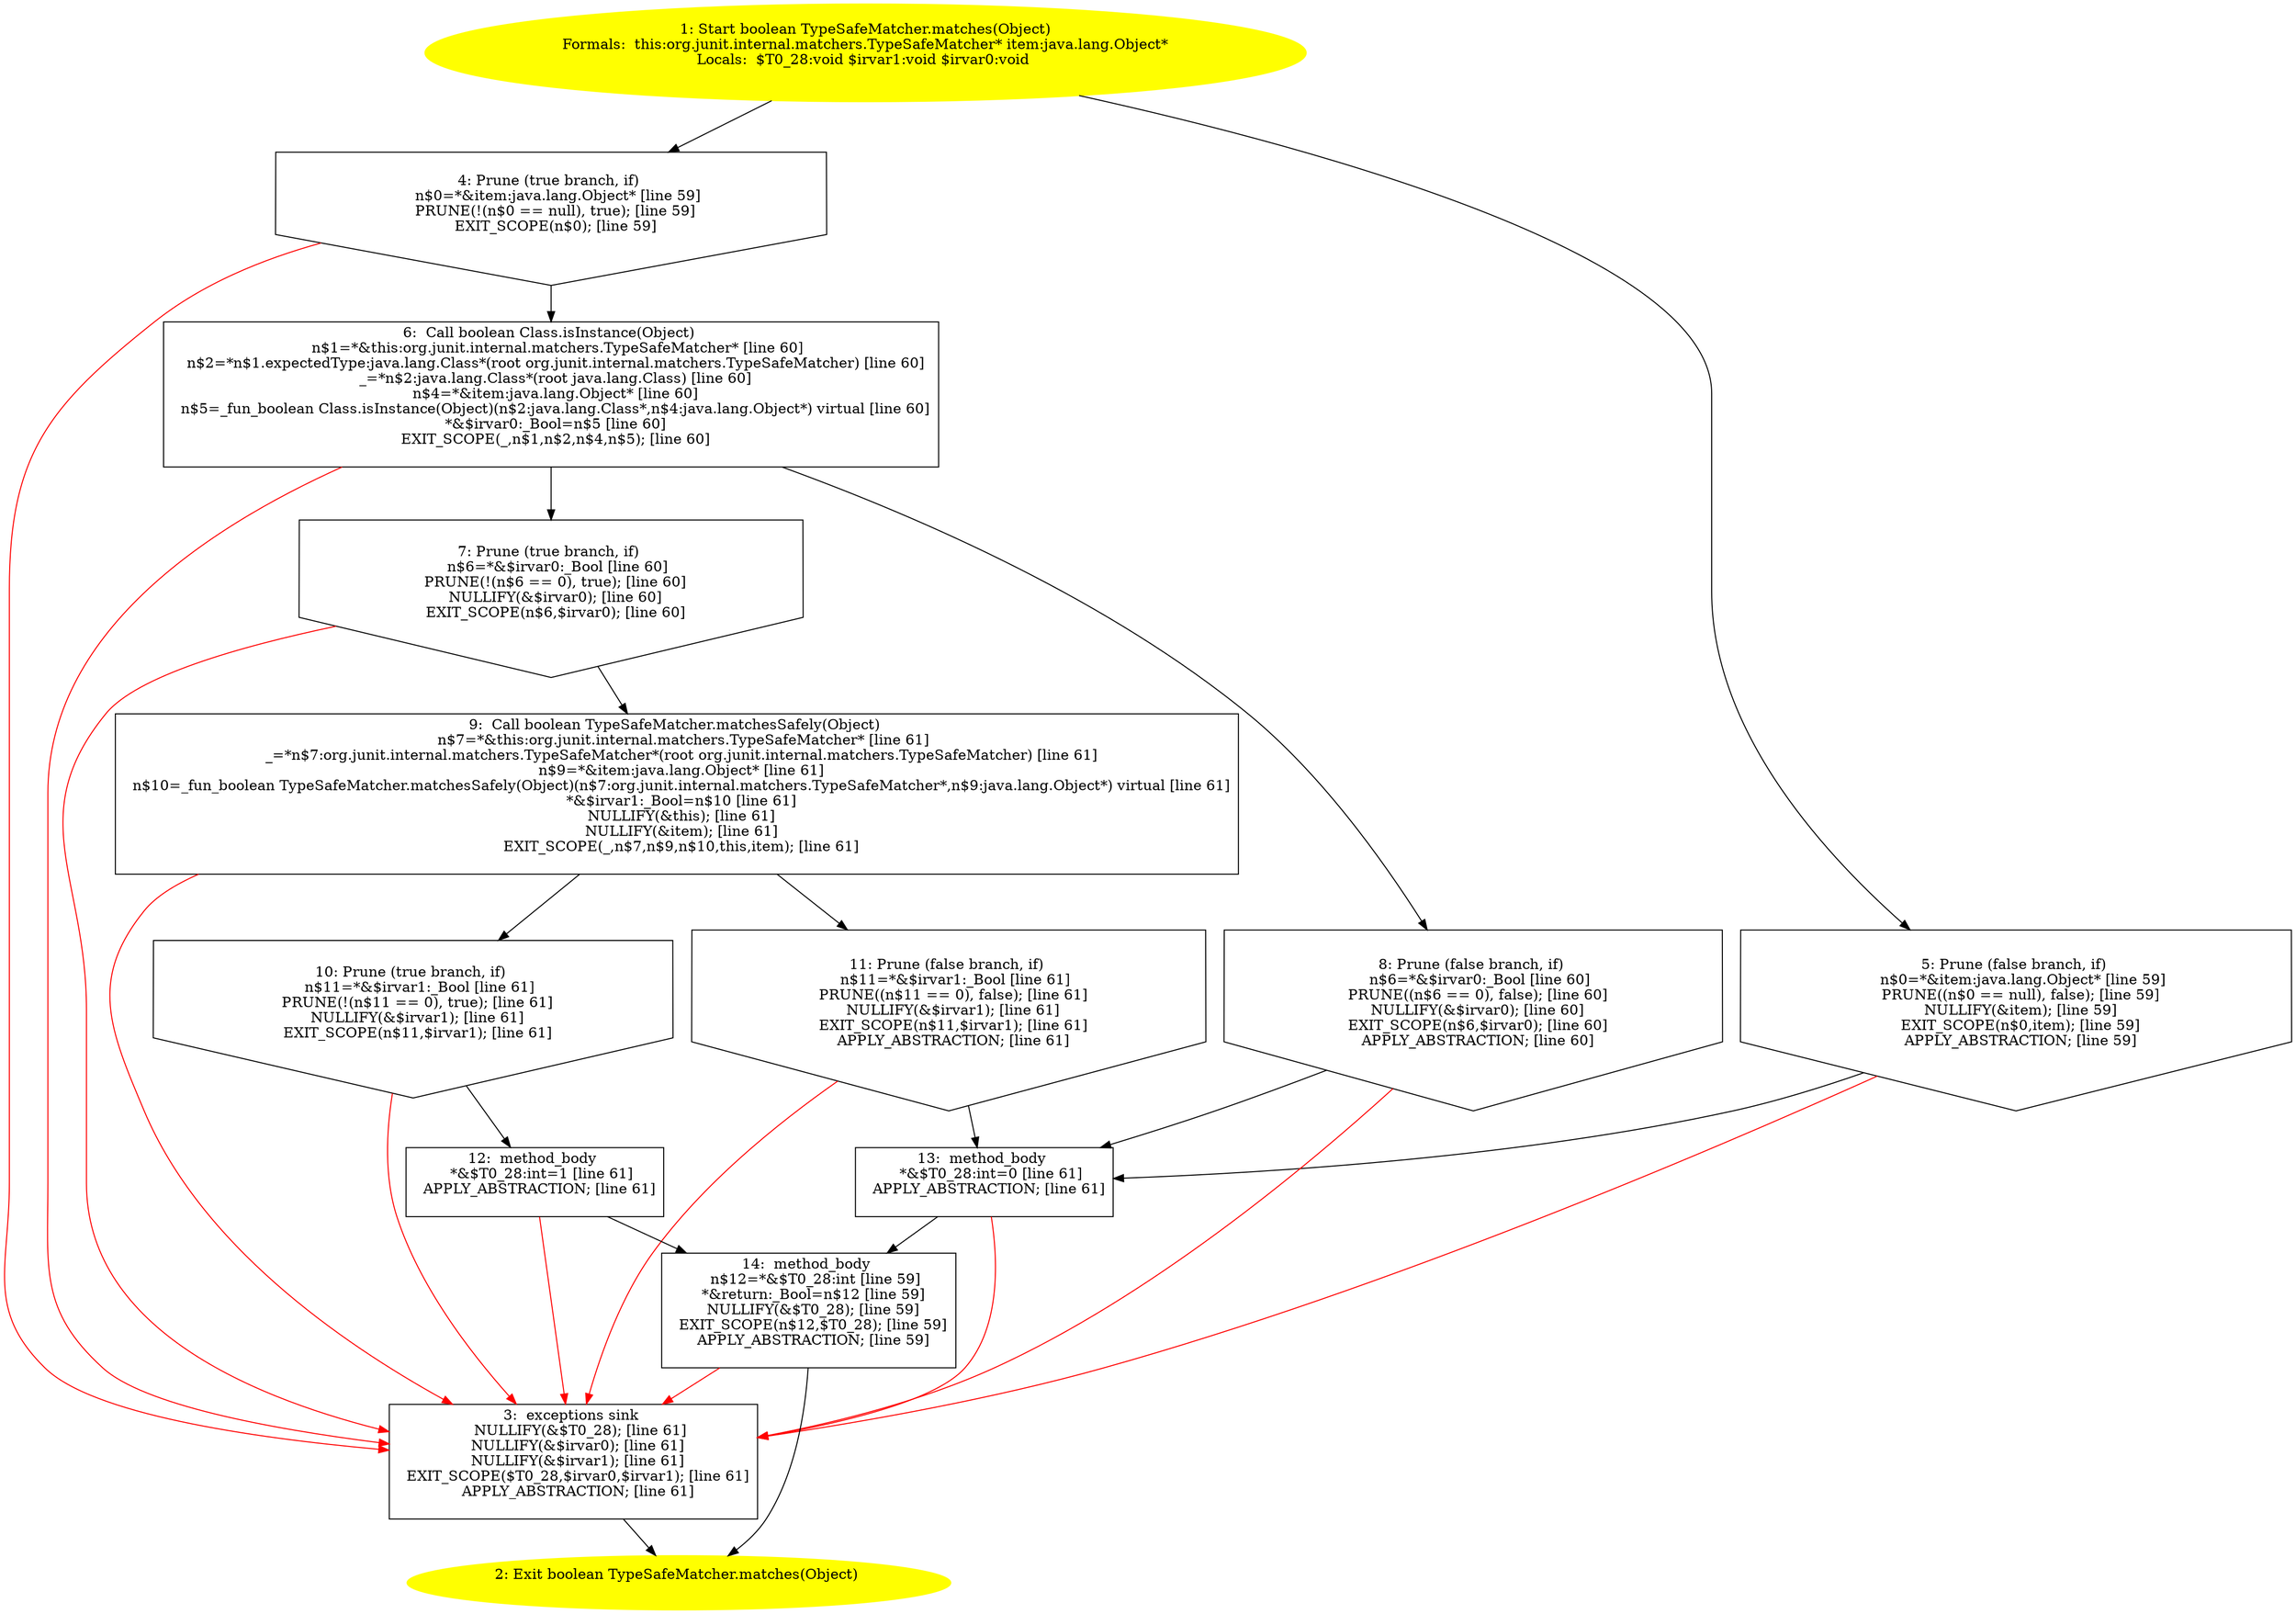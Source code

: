 /* @generated */
digraph cfg {
"org.junit.internal.matchers.TypeSafeMatcher.matches(java.lang.Object):boolean.50a740c8e71e5cdd9ed5004f1dbf5e12_1" [label="1: Start boolean TypeSafeMatcher.matches(Object)\nFormals:  this:org.junit.internal.matchers.TypeSafeMatcher* item:java.lang.Object*\nLocals:  $T0_28:void $irvar1:void $irvar0:void \n  " color=yellow style=filled]
	

	 "org.junit.internal.matchers.TypeSafeMatcher.matches(java.lang.Object):boolean.50a740c8e71e5cdd9ed5004f1dbf5e12_1" -> "org.junit.internal.matchers.TypeSafeMatcher.matches(java.lang.Object):boolean.50a740c8e71e5cdd9ed5004f1dbf5e12_4" ;
	 "org.junit.internal.matchers.TypeSafeMatcher.matches(java.lang.Object):boolean.50a740c8e71e5cdd9ed5004f1dbf5e12_1" -> "org.junit.internal.matchers.TypeSafeMatcher.matches(java.lang.Object):boolean.50a740c8e71e5cdd9ed5004f1dbf5e12_5" ;
"org.junit.internal.matchers.TypeSafeMatcher.matches(java.lang.Object):boolean.50a740c8e71e5cdd9ed5004f1dbf5e12_2" [label="2: Exit boolean TypeSafeMatcher.matches(Object) \n  " color=yellow style=filled]
	

"org.junit.internal.matchers.TypeSafeMatcher.matches(java.lang.Object):boolean.50a740c8e71e5cdd9ed5004f1dbf5e12_3" [label="3:  exceptions sink \n   NULLIFY(&$T0_28); [line 61]\n  NULLIFY(&$irvar0); [line 61]\n  NULLIFY(&$irvar1); [line 61]\n  EXIT_SCOPE($T0_28,$irvar0,$irvar1); [line 61]\n  APPLY_ABSTRACTION; [line 61]\n " shape="box"]
	

	 "org.junit.internal.matchers.TypeSafeMatcher.matches(java.lang.Object):boolean.50a740c8e71e5cdd9ed5004f1dbf5e12_3" -> "org.junit.internal.matchers.TypeSafeMatcher.matches(java.lang.Object):boolean.50a740c8e71e5cdd9ed5004f1dbf5e12_2" ;
"org.junit.internal.matchers.TypeSafeMatcher.matches(java.lang.Object):boolean.50a740c8e71e5cdd9ed5004f1dbf5e12_4" [label="4: Prune (true branch, if) \n   n$0=*&item:java.lang.Object* [line 59]\n  PRUNE(!(n$0 == null), true); [line 59]\n  EXIT_SCOPE(n$0); [line 59]\n " shape="invhouse"]
	

	 "org.junit.internal.matchers.TypeSafeMatcher.matches(java.lang.Object):boolean.50a740c8e71e5cdd9ed5004f1dbf5e12_4" -> "org.junit.internal.matchers.TypeSafeMatcher.matches(java.lang.Object):boolean.50a740c8e71e5cdd9ed5004f1dbf5e12_6" ;
	 "org.junit.internal.matchers.TypeSafeMatcher.matches(java.lang.Object):boolean.50a740c8e71e5cdd9ed5004f1dbf5e12_4" -> "org.junit.internal.matchers.TypeSafeMatcher.matches(java.lang.Object):boolean.50a740c8e71e5cdd9ed5004f1dbf5e12_3" [color="red" ];
"org.junit.internal.matchers.TypeSafeMatcher.matches(java.lang.Object):boolean.50a740c8e71e5cdd9ed5004f1dbf5e12_5" [label="5: Prune (false branch, if) \n   n$0=*&item:java.lang.Object* [line 59]\n  PRUNE((n$0 == null), false); [line 59]\n  NULLIFY(&item); [line 59]\n  EXIT_SCOPE(n$0,item); [line 59]\n  APPLY_ABSTRACTION; [line 59]\n " shape="invhouse"]
	

	 "org.junit.internal.matchers.TypeSafeMatcher.matches(java.lang.Object):boolean.50a740c8e71e5cdd9ed5004f1dbf5e12_5" -> "org.junit.internal.matchers.TypeSafeMatcher.matches(java.lang.Object):boolean.50a740c8e71e5cdd9ed5004f1dbf5e12_13" ;
	 "org.junit.internal.matchers.TypeSafeMatcher.matches(java.lang.Object):boolean.50a740c8e71e5cdd9ed5004f1dbf5e12_5" -> "org.junit.internal.matchers.TypeSafeMatcher.matches(java.lang.Object):boolean.50a740c8e71e5cdd9ed5004f1dbf5e12_3" [color="red" ];
"org.junit.internal.matchers.TypeSafeMatcher.matches(java.lang.Object):boolean.50a740c8e71e5cdd9ed5004f1dbf5e12_6" [label="6:  Call boolean Class.isInstance(Object) \n   n$1=*&this:org.junit.internal.matchers.TypeSafeMatcher* [line 60]\n  n$2=*n$1.expectedType:java.lang.Class*(root org.junit.internal.matchers.TypeSafeMatcher) [line 60]\n  _=*n$2:java.lang.Class*(root java.lang.Class) [line 60]\n  n$4=*&item:java.lang.Object* [line 60]\n  n$5=_fun_boolean Class.isInstance(Object)(n$2:java.lang.Class*,n$4:java.lang.Object*) virtual [line 60]\n  *&$irvar0:_Bool=n$5 [line 60]\n  EXIT_SCOPE(_,n$1,n$2,n$4,n$5); [line 60]\n " shape="box"]
	

	 "org.junit.internal.matchers.TypeSafeMatcher.matches(java.lang.Object):boolean.50a740c8e71e5cdd9ed5004f1dbf5e12_6" -> "org.junit.internal.matchers.TypeSafeMatcher.matches(java.lang.Object):boolean.50a740c8e71e5cdd9ed5004f1dbf5e12_7" ;
	 "org.junit.internal.matchers.TypeSafeMatcher.matches(java.lang.Object):boolean.50a740c8e71e5cdd9ed5004f1dbf5e12_6" -> "org.junit.internal.matchers.TypeSafeMatcher.matches(java.lang.Object):boolean.50a740c8e71e5cdd9ed5004f1dbf5e12_8" ;
	 "org.junit.internal.matchers.TypeSafeMatcher.matches(java.lang.Object):boolean.50a740c8e71e5cdd9ed5004f1dbf5e12_6" -> "org.junit.internal.matchers.TypeSafeMatcher.matches(java.lang.Object):boolean.50a740c8e71e5cdd9ed5004f1dbf5e12_3" [color="red" ];
"org.junit.internal.matchers.TypeSafeMatcher.matches(java.lang.Object):boolean.50a740c8e71e5cdd9ed5004f1dbf5e12_7" [label="7: Prune (true branch, if) \n   n$6=*&$irvar0:_Bool [line 60]\n  PRUNE(!(n$6 == 0), true); [line 60]\n  NULLIFY(&$irvar0); [line 60]\n  EXIT_SCOPE(n$6,$irvar0); [line 60]\n " shape="invhouse"]
	

	 "org.junit.internal.matchers.TypeSafeMatcher.matches(java.lang.Object):boolean.50a740c8e71e5cdd9ed5004f1dbf5e12_7" -> "org.junit.internal.matchers.TypeSafeMatcher.matches(java.lang.Object):boolean.50a740c8e71e5cdd9ed5004f1dbf5e12_9" ;
	 "org.junit.internal.matchers.TypeSafeMatcher.matches(java.lang.Object):boolean.50a740c8e71e5cdd9ed5004f1dbf5e12_7" -> "org.junit.internal.matchers.TypeSafeMatcher.matches(java.lang.Object):boolean.50a740c8e71e5cdd9ed5004f1dbf5e12_3" [color="red" ];
"org.junit.internal.matchers.TypeSafeMatcher.matches(java.lang.Object):boolean.50a740c8e71e5cdd9ed5004f1dbf5e12_8" [label="8: Prune (false branch, if) \n   n$6=*&$irvar0:_Bool [line 60]\n  PRUNE((n$6 == 0), false); [line 60]\n  NULLIFY(&$irvar0); [line 60]\n  EXIT_SCOPE(n$6,$irvar0); [line 60]\n  APPLY_ABSTRACTION; [line 60]\n " shape="invhouse"]
	

	 "org.junit.internal.matchers.TypeSafeMatcher.matches(java.lang.Object):boolean.50a740c8e71e5cdd9ed5004f1dbf5e12_8" -> "org.junit.internal.matchers.TypeSafeMatcher.matches(java.lang.Object):boolean.50a740c8e71e5cdd9ed5004f1dbf5e12_13" ;
	 "org.junit.internal.matchers.TypeSafeMatcher.matches(java.lang.Object):boolean.50a740c8e71e5cdd9ed5004f1dbf5e12_8" -> "org.junit.internal.matchers.TypeSafeMatcher.matches(java.lang.Object):boolean.50a740c8e71e5cdd9ed5004f1dbf5e12_3" [color="red" ];
"org.junit.internal.matchers.TypeSafeMatcher.matches(java.lang.Object):boolean.50a740c8e71e5cdd9ed5004f1dbf5e12_9" [label="9:  Call boolean TypeSafeMatcher.matchesSafely(Object) \n   n$7=*&this:org.junit.internal.matchers.TypeSafeMatcher* [line 61]\n  _=*n$7:org.junit.internal.matchers.TypeSafeMatcher*(root org.junit.internal.matchers.TypeSafeMatcher) [line 61]\n  n$9=*&item:java.lang.Object* [line 61]\n  n$10=_fun_boolean TypeSafeMatcher.matchesSafely(Object)(n$7:org.junit.internal.matchers.TypeSafeMatcher*,n$9:java.lang.Object*) virtual [line 61]\n  *&$irvar1:_Bool=n$10 [line 61]\n  NULLIFY(&this); [line 61]\n  NULLIFY(&item); [line 61]\n  EXIT_SCOPE(_,n$7,n$9,n$10,this,item); [line 61]\n " shape="box"]
	

	 "org.junit.internal.matchers.TypeSafeMatcher.matches(java.lang.Object):boolean.50a740c8e71e5cdd9ed5004f1dbf5e12_9" -> "org.junit.internal.matchers.TypeSafeMatcher.matches(java.lang.Object):boolean.50a740c8e71e5cdd9ed5004f1dbf5e12_10" ;
	 "org.junit.internal.matchers.TypeSafeMatcher.matches(java.lang.Object):boolean.50a740c8e71e5cdd9ed5004f1dbf5e12_9" -> "org.junit.internal.matchers.TypeSafeMatcher.matches(java.lang.Object):boolean.50a740c8e71e5cdd9ed5004f1dbf5e12_11" ;
	 "org.junit.internal.matchers.TypeSafeMatcher.matches(java.lang.Object):boolean.50a740c8e71e5cdd9ed5004f1dbf5e12_9" -> "org.junit.internal.matchers.TypeSafeMatcher.matches(java.lang.Object):boolean.50a740c8e71e5cdd9ed5004f1dbf5e12_3" [color="red" ];
"org.junit.internal.matchers.TypeSafeMatcher.matches(java.lang.Object):boolean.50a740c8e71e5cdd9ed5004f1dbf5e12_10" [label="10: Prune (true branch, if) \n   n$11=*&$irvar1:_Bool [line 61]\n  PRUNE(!(n$11 == 0), true); [line 61]\n  NULLIFY(&$irvar1); [line 61]\n  EXIT_SCOPE(n$11,$irvar1); [line 61]\n " shape="invhouse"]
	

	 "org.junit.internal.matchers.TypeSafeMatcher.matches(java.lang.Object):boolean.50a740c8e71e5cdd9ed5004f1dbf5e12_10" -> "org.junit.internal.matchers.TypeSafeMatcher.matches(java.lang.Object):boolean.50a740c8e71e5cdd9ed5004f1dbf5e12_12" ;
	 "org.junit.internal.matchers.TypeSafeMatcher.matches(java.lang.Object):boolean.50a740c8e71e5cdd9ed5004f1dbf5e12_10" -> "org.junit.internal.matchers.TypeSafeMatcher.matches(java.lang.Object):boolean.50a740c8e71e5cdd9ed5004f1dbf5e12_3" [color="red" ];
"org.junit.internal.matchers.TypeSafeMatcher.matches(java.lang.Object):boolean.50a740c8e71e5cdd9ed5004f1dbf5e12_11" [label="11: Prune (false branch, if) \n   n$11=*&$irvar1:_Bool [line 61]\n  PRUNE((n$11 == 0), false); [line 61]\n  NULLIFY(&$irvar1); [line 61]\n  EXIT_SCOPE(n$11,$irvar1); [line 61]\n  APPLY_ABSTRACTION; [line 61]\n " shape="invhouse"]
	

	 "org.junit.internal.matchers.TypeSafeMatcher.matches(java.lang.Object):boolean.50a740c8e71e5cdd9ed5004f1dbf5e12_11" -> "org.junit.internal.matchers.TypeSafeMatcher.matches(java.lang.Object):boolean.50a740c8e71e5cdd9ed5004f1dbf5e12_13" ;
	 "org.junit.internal.matchers.TypeSafeMatcher.matches(java.lang.Object):boolean.50a740c8e71e5cdd9ed5004f1dbf5e12_11" -> "org.junit.internal.matchers.TypeSafeMatcher.matches(java.lang.Object):boolean.50a740c8e71e5cdd9ed5004f1dbf5e12_3" [color="red" ];
"org.junit.internal.matchers.TypeSafeMatcher.matches(java.lang.Object):boolean.50a740c8e71e5cdd9ed5004f1dbf5e12_12" [label="12:  method_body \n   *&$T0_28:int=1 [line 61]\n  APPLY_ABSTRACTION; [line 61]\n " shape="box"]
	

	 "org.junit.internal.matchers.TypeSafeMatcher.matches(java.lang.Object):boolean.50a740c8e71e5cdd9ed5004f1dbf5e12_12" -> "org.junit.internal.matchers.TypeSafeMatcher.matches(java.lang.Object):boolean.50a740c8e71e5cdd9ed5004f1dbf5e12_14" ;
	 "org.junit.internal.matchers.TypeSafeMatcher.matches(java.lang.Object):boolean.50a740c8e71e5cdd9ed5004f1dbf5e12_12" -> "org.junit.internal.matchers.TypeSafeMatcher.matches(java.lang.Object):boolean.50a740c8e71e5cdd9ed5004f1dbf5e12_3" [color="red" ];
"org.junit.internal.matchers.TypeSafeMatcher.matches(java.lang.Object):boolean.50a740c8e71e5cdd9ed5004f1dbf5e12_13" [label="13:  method_body \n   *&$T0_28:int=0 [line 61]\n  APPLY_ABSTRACTION; [line 61]\n " shape="box"]
	

	 "org.junit.internal.matchers.TypeSafeMatcher.matches(java.lang.Object):boolean.50a740c8e71e5cdd9ed5004f1dbf5e12_13" -> "org.junit.internal.matchers.TypeSafeMatcher.matches(java.lang.Object):boolean.50a740c8e71e5cdd9ed5004f1dbf5e12_14" ;
	 "org.junit.internal.matchers.TypeSafeMatcher.matches(java.lang.Object):boolean.50a740c8e71e5cdd9ed5004f1dbf5e12_13" -> "org.junit.internal.matchers.TypeSafeMatcher.matches(java.lang.Object):boolean.50a740c8e71e5cdd9ed5004f1dbf5e12_3" [color="red" ];
"org.junit.internal.matchers.TypeSafeMatcher.matches(java.lang.Object):boolean.50a740c8e71e5cdd9ed5004f1dbf5e12_14" [label="14:  method_body \n   n$12=*&$T0_28:int [line 59]\n  *&return:_Bool=n$12 [line 59]\n  NULLIFY(&$T0_28); [line 59]\n  EXIT_SCOPE(n$12,$T0_28); [line 59]\n  APPLY_ABSTRACTION; [line 59]\n " shape="box"]
	

	 "org.junit.internal.matchers.TypeSafeMatcher.matches(java.lang.Object):boolean.50a740c8e71e5cdd9ed5004f1dbf5e12_14" -> "org.junit.internal.matchers.TypeSafeMatcher.matches(java.lang.Object):boolean.50a740c8e71e5cdd9ed5004f1dbf5e12_2" ;
	 "org.junit.internal.matchers.TypeSafeMatcher.matches(java.lang.Object):boolean.50a740c8e71e5cdd9ed5004f1dbf5e12_14" -> "org.junit.internal.matchers.TypeSafeMatcher.matches(java.lang.Object):boolean.50a740c8e71e5cdd9ed5004f1dbf5e12_3" [color="red" ];
}
